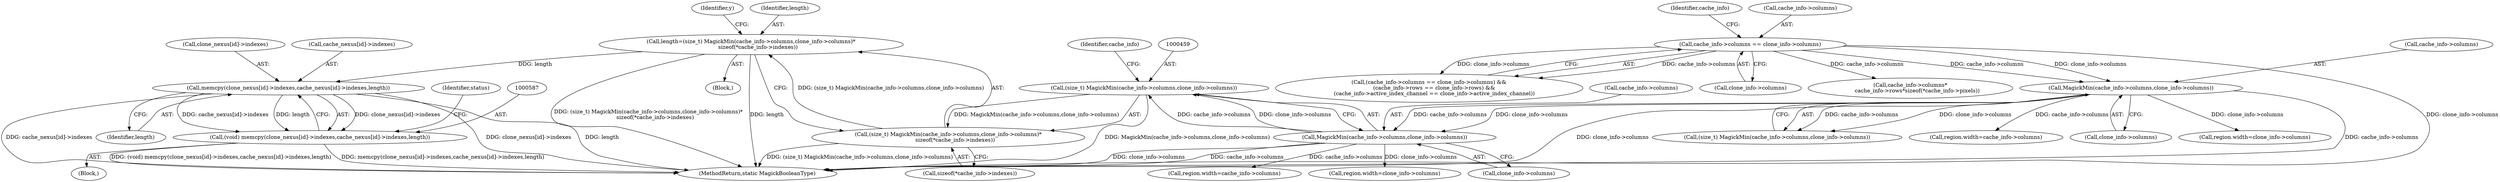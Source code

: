 digraph "0_ImageMagick_a54fe0e8600eaf3dc6fe717d3c0398001507f723@API" {
"1000588" [label="(Call,memcpy(clone_nexus[id]->indexes,cache_nexus[id]->indexes,length))"];
"1000455" [label="(Call,length=(size_t) MagickMin(cache_info->columns,clone_info->columns)*\n        sizeof(*cache_info->indexes))"];
"1000457" [label="(Call,(size_t) MagickMin(cache_info->columns,clone_info->columns)*\n        sizeof(*cache_info->indexes))"];
"1000458" [label="(Call,(size_t) MagickMin(cache_info->columns,clone_info->columns))"];
"1000460" [label="(Call,MagickMin(cache_info->columns,clone_info->columns))"];
"1000275" [label="(Call,MagickMin(cache_info->columns,clone_info->columns))"];
"1000166" [label="(Call,cache_info->columns == clone_info->columns)"];
"1000586" [label="(Call,(void) memcpy(clone_nexus[id]->indexes,cache_nexus[id]->indexes,length))"];
"1000170" [label="(Call,clone_info->columns)"];
"1000166" [label="(Call,cache_info->columns == clone_info->columns)"];
"1000460" [label="(Call,MagickMin(cache_info->columns,clone_info->columns))"];
"1000273" [label="(Call,(size_t) MagickMin(cache_info->columns,clone_info->columns))"];
"1000276" [label="(Call,cache_info->columns)"];
"1000560" [label="(Call,region.width=clone_info->columns)"];
"1000655" [label="(MethodReturn,static MagickBooleanType)"];
"1000601" [label="(Identifier,status)"];
"1000474" [label="(Identifier,y)"];
"1000275" [label="(Call,MagickMin(cache_info->columns,clone_info->columns))"];
"1000324" [label="(Call,region.width=cache_info->columns)"];
"1000464" [label="(Call,clone_info->columns)"];
"1000470" [label="(Identifier,cache_info)"];
"1000588" [label="(Call,memcpy(clone_nexus[id]->indexes,cache_nexus[id]->indexes,length))"];
"1000458" [label="(Call,(size_t) MagickMin(cache_info->columns,clone_info->columns))"];
"1000454" [label="(Block,)"];
"1000467" [label="(Call,sizeof(*cache_info->indexes))"];
"1000279" [label="(Call,clone_info->columns)"];
"1000176" [label="(Identifier,cache_info)"];
"1000456" [label="(Identifier,length)"];
"1000457" [label="(Call,(size_t) MagickMin(cache_info->columns,clone_info->columns)*\n        sizeof(*cache_info->indexes))"];
"1000165" [label="(Call,(cache_info->columns == clone_info->columns) &&\n      (cache_info->rows == clone_info->rows) &&\n      (cache_info->active_index_channel == clone_info->active_index_channel))"];
"1000586" [label="(Call,(void) memcpy(clone_nexus[id]->indexes,cache_nexus[id]->indexes,length))"];
"1000485" [label="(Block,)"];
"1000594" [label="(Call,cache_nexus[id]->indexes)"];
"1000378" [label="(Call,region.width=clone_info->columns)"];
"1000599" [label="(Identifier,length)"];
"1000506" [label="(Call,region.width=cache_info->columns)"];
"1000167" [label="(Call,cache_info->columns)"];
"1000461" [label="(Call,cache_info->columns)"];
"1000455" [label="(Call,length=(size_t) MagickMin(cache_info->columns,clone_info->columns)*\n        sizeof(*cache_info->indexes))"];
"1000198" [label="(Call,cache_info->columns*\n        cache_info->rows*sizeof(*cache_info->pixels))"];
"1000589" [label="(Call,clone_nexus[id]->indexes)"];
"1000588" -> "1000586"  [label="AST: "];
"1000588" -> "1000599"  [label="CFG: "];
"1000589" -> "1000588"  [label="AST: "];
"1000594" -> "1000588"  [label="AST: "];
"1000599" -> "1000588"  [label="AST: "];
"1000586" -> "1000588"  [label="CFG: "];
"1000588" -> "1000655"  [label="DDG: clone_nexus[id]->indexes"];
"1000588" -> "1000655"  [label="DDG: length"];
"1000588" -> "1000655"  [label="DDG: cache_nexus[id]->indexes"];
"1000588" -> "1000586"  [label="DDG: clone_nexus[id]->indexes"];
"1000588" -> "1000586"  [label="DDG: cache_nexus[id]->indexes"];
"1000588" -> "1000586"  [label="DDG: length"];
"1000455" -> "1000588"  [label="DDG: length"];
"1000455" -> "1000454"  [label="AST: "];
"1000455" -> "1000457"  [label="CFG: "];
"1000456" -> "1000455"  [label="AST: "];
"1000457" -> "1000455"  [label="AST: "];
"1000474" -> "1000455"  [label="CFG: "];
"1000455" -> "1000655"  [label="DDG: (size_t) MagickMin(cache_info->columns,clone_info->columns)*\n        sizeof(*cache_info->indexes)"];
"1000455" -> "1000655"  [label="DDG: length"];
"1000457" -> "1000455"  [label="DDG: (size_t) MagickMin(cache_info->columns,clone_info->columns)"];
"1000457" -> "1000467"  [label="CFG: "];
"1000458" -> "1000457"  [label="AST: "];
"1000467" -> "1000457"  [label="AST: "];
"1000457" -> "1000655"  [label="DDG: (size_t) MagickMin(cache_info->columns,clone_info->columns)"];
"1000458" -> "1000457"  [label="DDG: MagickMin(cache_info->columns,clone_info->columns)"];
"1000458" -> "1000460"  [label="CFG: "];
"1000459" -> "1000458"  [label="AST: "];
"1000460" -> "1000458"  [label="AST: "];
"1000470" -> "1000458"  [label="CFG: "];
"1000458" -> "1000655"  [label="DDG: MagickMin(cache_info->columns,clone_info->columns)"];
"1000460" -> "1000458"  [label="DDG: cache_info->columns"];
"1000460" -> "1000458"  [label="DDG: clone_info->columns"];
"1000460" -> "1000464"  [label="CFG: "];
"1000461" -> "1000460"  [label="AST: "];
"1000464" -> "1000460"  [label="AST: "];
"1000460" -> "1000655"  [label="DDG: cache_info->columns"];
"1000460" -> "1000655"  [label="DDG: clone_info->columns"];
"1000275" -> "1000460"  [label="DDG: cache_info->columns"];
"1000275" -> "1000460"  [label="DDG: clone_info->columns"];
"1000460" -> "1000506"  [label="DDG: cache_info->columns"];
"1000460" -> "1000560"  [label="DDG: clone_info->columns"];
"1000275" -> "1000273"  [label="AST: "];
"1000275" -> "1000279"  [label="CFG: "];
"1000276" -> "1000275"  [label="AST: "];
"1000279" -> "1000275"  [label="AST: "];
"1000273" -> "1000275"  [label="CFG: "];
"1000275" -> "1000655"  [label="DDG: cache_info->columns"];
"1000275" -> "1000655"  [label="DDG: clone_info->columns"];
"1000275" -> "1000273"  [label="DDG: cache_info->columns"];
"1000275" -> "1000273"  [label="DDG: clone_info->columns"];
"1000166" -> "1000275"  [label="DDG: cache_info->columns"];
"1000166" -> "1000275"  [label="DDG: clone_info->columns"];
"1000275" -> "1000324"  [label="DDG: cache_info->columns"];
"1000275" -> "1000378"  [label="DDG: clone_info->columns"];
"1000166" -> "1000165"  [label="AST: "];
"1000166" -> "1000170"  [label="CFG: "];
"1000167" -> "1000166"  [label="AST: "];
"1000170" -> "1000166"  [label="AST: "];
"1000176" -> "1000166"  [label="CFG: "];
"1000165" -> "1000166"  [label="CFG: "];
"1000166" -> "1000655"  [label="DDG: clone_info->columns"];
"1000166" -> "1000165"  [label="DDG: cache_info->columns"];
"1000166" -> "1000165"  [label="DDG: clone_info->columns"];
"1000166" -> "1000198"  [label="DDG: cache_info->columns"];
"1000586" -> "1000485"  [label="AST: "];
"1000587" -> "1000586"  [label="AST: "];
"1000601" -> "1000586"  [label="CFG: "];
"1000586" -> "1000655"  [label="DDG: memcpy(clone_nexus[id]->indexes,cache_nexus[id]->indexes,length)"];
"1000586" -> "1000655"  [label="DDG: (void) memcpy(clone_nexus[id]->indexes,cache_nexus[id]->indexes,length)"];
}
